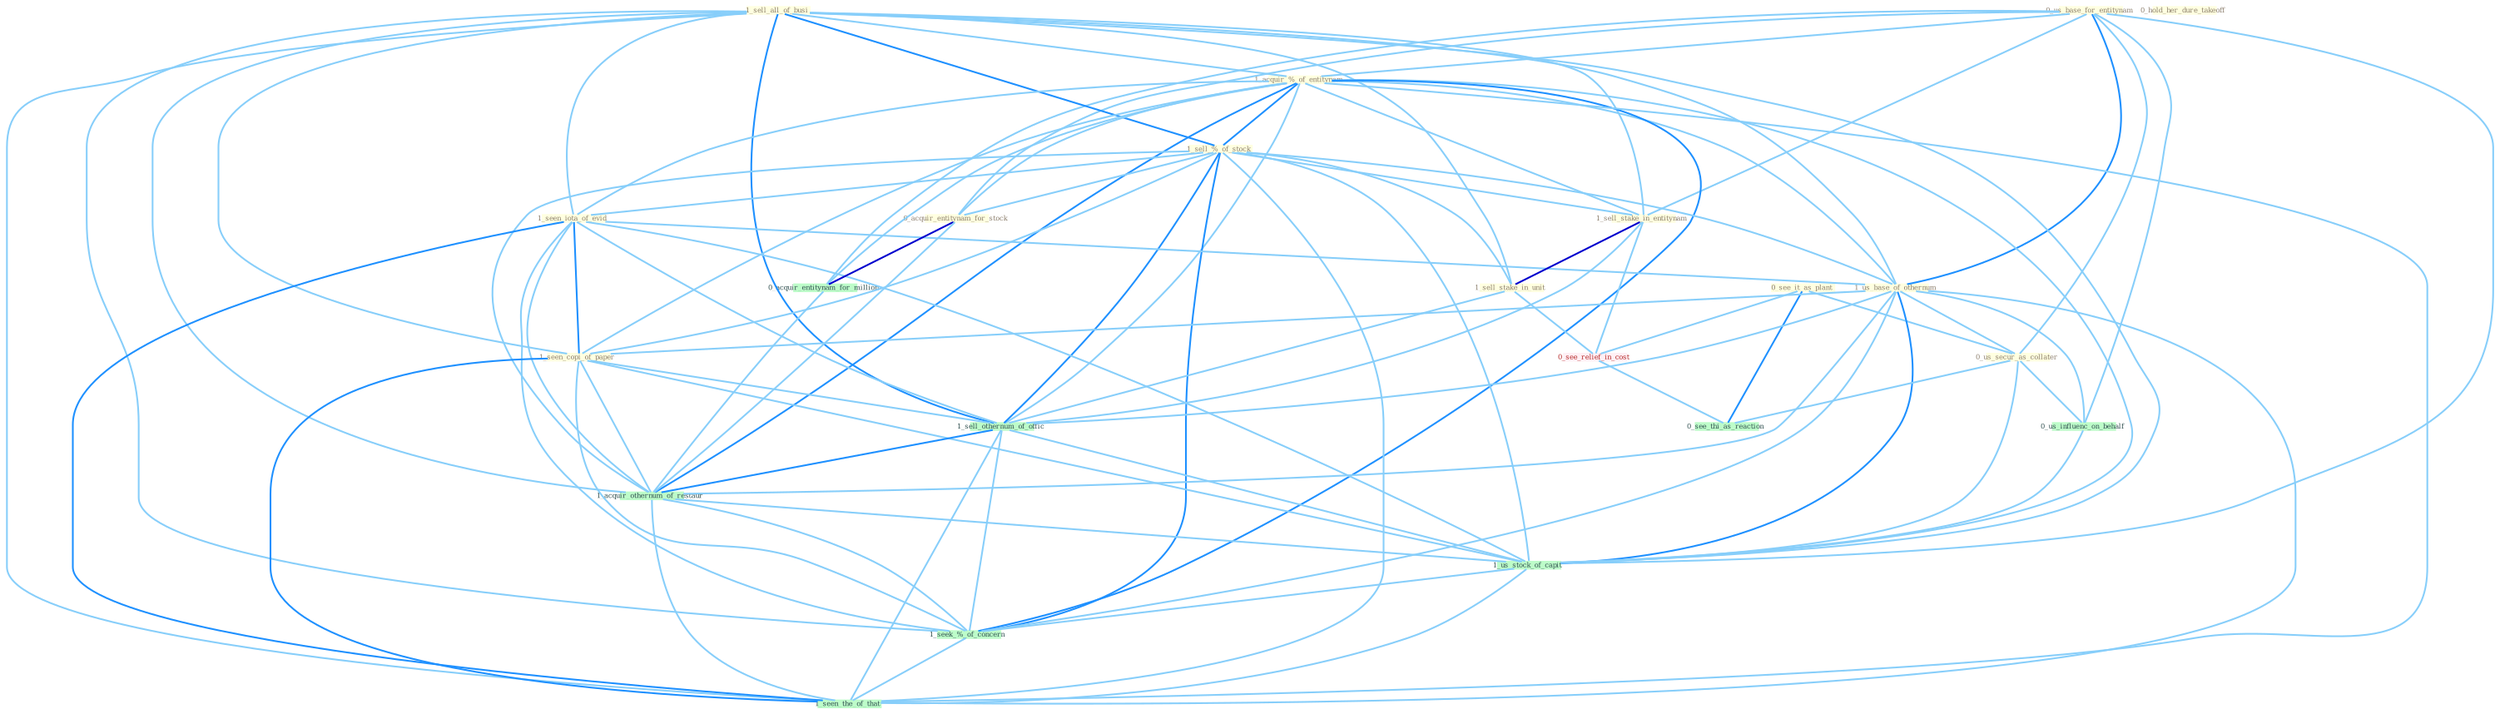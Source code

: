 Graph G{ 
    node
    [shape=polygon,style=filled,width=.5,height=.06,color="#BDFCC9",fixedsize=true,fontsize=4,
    fontcolor="#2f4f4f"];
    {node
    [color="#ffffe0", fontcolor="#8b7d6b"] "0_see_it_as_plant " "0_hold_her_dure_takeoff " "0_us_base_for_entitynam " "1_sell_all_of_busi " "1_acquir_%_of_entitynam " "1_sell_%_of_stock " "1_seen_iota_of_evid " "1_us_base_of_othernum " "0_us_secur_as_collater " "1_sell_stake_in_entitynam " "1_sell_stake_in_unit " "1_seen_copi_of_paper " "0_acquir_entitynam_for_stock "}
{node [color="#fff0f5", fontcolor="#b22222"] "0_see_relief_in_cost "}
edge [color="#B0E2FF"];

	"0_see_it_as_plant " -- "0_us_secur_as_collater " [w="1", color="#87cefa" ];
	"0_see_it_as_plant " -- "0_see_relief_in_cost " [w="1", color="#87cefa" ];
	"0_see_it_as_plant " -- "0_see_thi_as_reaction " [w="2", color="#1e90ff" , len=0.8];
	"0_us_base_for_entitynam " -- "1_acquir_%_of_entitynam " [w="1", color="#87cefa" ];
	"0_us_base_for_entitynam " -- "1_us_base_of_othernum " [w="2", color="#1e90ff" , len=0.8];
	"0_us_base_for_entitynam " -- "0_us_secur_as_collater " [w="1", color="#87cefa" ];
	"0_us_base_for_entitynam " -- "1_sell_stake_in_entitynam " [w="1", color="#87cefa" ];
	"0_us_base_for_entitynam " -- "0_acquir_entitynam_for_stock " [w="1", color="#87cefa" ];
	"0_us_base_for_entitynam " -- "0_acquir_entitynam_for_million " [w="1", color="#87cefa" ];
	"0_us_base_for_entitynam " -- "0_us_influenc_on_behalf " [w="1", color="#87cefa" ];
	"0_us_base_for_entitynam " -- "1_us_stock_of_capit " [w="1", color="#87cefa" ];
	"1_sell_all_of_busi " -- "1_acquir_%_of_entitynam " [w="1", color="#87cefa" ];
	"1_sell_all_of_busi " -- "1_sell_%_of_stock " [w="2", color="#1e90ff" , len=0.8];
	"1_sell_all_of_busi " -- "1_seen_iota_of_evid " [w="1", color="#87cefa" ];
	"1_sell_all_of_busi " -- "1_us_base_of_othernum " [w="1", color="#87cefa" ];
	"1_sell_all_of_busi " -- "1_sell_stake_in_entitynam " [w="1", color="#87cefa" ];
	"1_sell_all_of_busi " -- "1_sell_stake_in_unit " [w="1", color="#87cefa" ];
	"1_sell_all_of_busi " -- "1_seen_copi_of_paper " [w="1", color="#87cefa" ];
	"1_sell_all_of_busi " -- "1_sell_othernum_of_offic " [w="2", color="#1e90ff" , len=0.8];
	"1_sell_all_of_busi " -- "1_acquir_othernum_of_restaur " [w="1", color="#87cefa" ];
	"1_sell_all_of_busi " -- "1_us_stock_of_capit " [w="1", color="#87cefa" ];
	"1_sell_all_of_busi " -- "1_seek_%_of_concern " [w="1", color="#87cefa" ];
	"1_sell_all_of_busi " -- "1_seen_the_of_that " [w="1", color="#87cefa" ];
	"1_acquir_%_of_entitynam " -- "1_sell_%_of_stock " [w="2", color="#1e90ff" , len=0.8];
	"1_acquir_%_of_entitynam " -- "1_seen_iota_of_evid " [w="1", color="#87cefa" ];
	"1_acquir_%_of_entitynam " -- "1_us_base_of_othernum " [w="1", color="#87cefa" ];
	"1_acquir_%_of_entitynam " -- "1_sell_stake_in_entitynam " [w="1", color="#87cefa" ];
	"1_acquir_%_of_entitynam " -- "1_seen_copi_of_paper " [w="1", color="#87cefa" ];
	"1_acquir_%_of_entitynam " -- "0_acquir_entitynam_for_stock " [w="1", color="#87cefa" ];
	"1_acquir_%_of_entitynam " -- "0_acquir_entitynam_for_million " [w="1", color="#87cefa" ];
	"1_acquir_%_of_entitynam " -- "1_sell_othernum_of_offic " [w="1", color="#87cefa" ];
	"1_acquir_%_of_entitynam " -- "1_acquir_othernum_of_restaur " [w="2", color="#1e90ff" , len=0.8];
	"1_acquir_%_of_entitynam " -- "1_us_stock_of_capit " [w="1", color="#87cefa" ];
	"1_acquir_%_of_entitynam " -- "1_seek_%_of_concern " [w="2", color="#1e90ff" , len=0.8];
	"1_acquir_%_of_entitynam " -- "1_seen_the_of_that " [w="1", color="#87cefa" ];
	"1_sell_%_of_stock " -- "1_seen_iota_of_evid " [w="1", color="#87cefa" ];
	"1_sell_%_of_stock " -- "1_us_base_of_othernum " [w="1", color="#87cefa" ];
	"1_sell_%_of_stock " -- "1_sell_stake_in_entitynam " [w="1", color="#87cefa" ];
	"1_sell_%_of_stock " -- "1_sell_stake_in_unit " [w="1", color="#87cefa" ];
	"1_sell_%_of_stock " -- "1_seen_copi_of_paper " [w="1", color="#87cefa" ];
	"1_sell_%_of_stock " -- "0_acquir_entitynam_for_stock " [w="1", color="#87cefa" ];
	"1_sell_%_of_stock " -- "1_sell_othernum_of_offic " [w="2", color="#1e90ff" , len=0.8];
	"1_sell_%_of_stock " -- "1_acquir_othernum_of_restaur " [w="1", color="#87cefa" ];
	"1_sell_%_of_stock " -- "1_us_stock_of_capit " [w="1", color="#87cefa" ];
	"1_sell_%_of_stock " -- "1_seek_%_of_concern " [w="2", color="#1e90ff" , len=0.8];
	"1_sell_%_of_stock " -- "1_seen_the_of_that " [w="1", color="#87cefa" ];
	"1_seen_iota_of_evid " -- "1_us_base_of_othernum " [w="1", color="#87cefa" ];
	"1_seen_iota_of_evid " -- "1_seen_copi_of_paper " [w="2", color="#1e90ff" , len=0.8];
	"1_seen_iota_of_evid " -- "1_sell_othernum_of_offic " [w="1", color="#87cefa" ];
	"1_seen_iota_of_evid " -- "1_acquir_othernum_of_restaur " [w="1", color="#87cefa" ];
	"1_seen_iota_of_evid " -- "1_us_stock_of_capit " [w="1", color="#87cefa" ];
	"1_seen_iota_of_evid " -- "1_seek_%_of_concern " [w="1", color="#87cefa" ];
	"1_seen_iota_of_evid " -- "1_seen_the_of_that " [w="2", color="#1e90ff" , len=0.8];
	"1_us_base_of_othernum " -- "0_us_secur_as_collater " [w="1", color="#87cefa" ];
	"1_us_base_of_othernum " -- "1_seen_copi_of_paper " [w="1", color="#87cefa" ];
	"1_us_base_of_othernum " -- "1_sell_othernum_of_offic " [w="1", color="#87cefa" ];
	"1_us_base_of_othernum " -- "0_us_influenc_on_behalf " [w="1", color="#87cefa" ];
	"1_us_base_of_othernum " -- "1_acquir_othernum_of_restaur " [w="1", color="#87cefa" ];
	"1_us_base_of_othernum " -- "1_us_stock_of_capit " [w="2", color="#1e90ff" , len=0.8];
	"1_us_base_of_othernum " -- "1_seek_%_of_concern " [w="1", color="#87cefa" ];
	"1_us_base_of_othernum " -- "1_seen_the_of_that " [w="1", color="#87cefa" ];
	"0_us_secur_as_collater " -- "0_us_influenc_on_behalf " [w="1", color="#87cefa" ];
	"0_us_secur_as_collater " -- "0_see_thi_as_reaction " [w="1", color="#87cefa" ];
	"0_us_secur_as_collater " -- "1_us_stock_of_capit " [w="1", color="#87cefa" ];
	"1_sell_stake_in_entitynam " -- "1_sell_stake_in_unit " [w="3", color="#0000cd" , len=0.6];
	"1_sell_stake_in_entitynam " -- "1_sell_othernum_of_offic " [w="1", color="#87cefa" ];
	"1_sell_stake_in_entitynam " -- "0_see_relief_in_cost " [w="1", color="#87cefa" ];
	"1_sell_stake_in_unit " -- "1_sell_othernum_of_offic " [w="1", color="#87cefa" ];
	"1_sell_stake_in_unit " -- "0_see_relief_in_cost " [w="1", color="#87cefa" ];
	"1_seen_copi_of_paper " -- "1_sell_othernum_of_offic " [w="1", color="#87cefa" ];
	"1_seen_copi_of_paper " -- "1_acquir_othernum_of_restaur " [w="1", color="#87cefa" ];
	"1_seen_copi_of_paper " -- "1_us_stock_of_capit " [w="1", color="#87cefa" ];
	"1_seen_copi_of_paper " -- "1_seek_%_of_concern " [w="1", color="#87cefa" ];
	"1_seen_copi_of_paper " -- "1_seen_the_of_that " [w="2", color="#1e90ff" , len=0.8];
	"0_acquir_entitynam_for_stock " -- "0_acquir_entitynam_for_million " [w="3", color="#0000cd" , len=0.6];
	"0_acquir_entitynam_for_stock " -- "1_acquir_othernum_of_restaur " [w="1", color="#87cefa" ];
	"0_acquir_entitynam_for_million " -- "1_acquir_othernum_of_restaur " [w="1", color="#87cefa" ];
	"1_sell_othernum_of_offic " -- "1_acquir_othernum_of_restaur " [w="2", color="#1e90ff" , len=0.8];
	"1_sell_othernum_of_offic " -- "1_us_stock_of_capit " [w="1", color="#87cefa" ];
	"1_sell_othernum_of_offic " -- "1_seek_%_of_concern " [w="1", color="#87cefa" ];
	"1_sell_othernum_of_offic " -- "1_seen_the_of_that " [w="1", color="#87cefa" ];
	"0_us_influenc_on_behalf " -- "1_us_stock_of_capit " [w="1", color="#87cefa" ];
	"0_see_relief_in_cost " -- "0_see_thi_as_reaction " [w="1", color="#87cefa" ];
	"1_acquir_othernum_of_restaur " -- "1_us_stock_of_capit " [w="1", color="#87cefa" ];
	"1_acquir_othernum_of_restaur " -- "1_seek_%_of_concern " [w="1", color="#87cefa" ];
	"1_acquir_othernum_of_restaur " -- "1_seen_the_of_that " [w="1", color="#87cefa" ];
	"1_us_stock_of_capit " -- "1_seek_%_of_concern " [w="1", color="#87cefa" ];
	"1_us_stock_of_capit " -- "1_seen_the_of_that " [w="1", color="#87cefa" ];
	"1_seek_%_of_concern " -- "1_seen_the_of_that " [w="1", color="#87cefa" ];
}